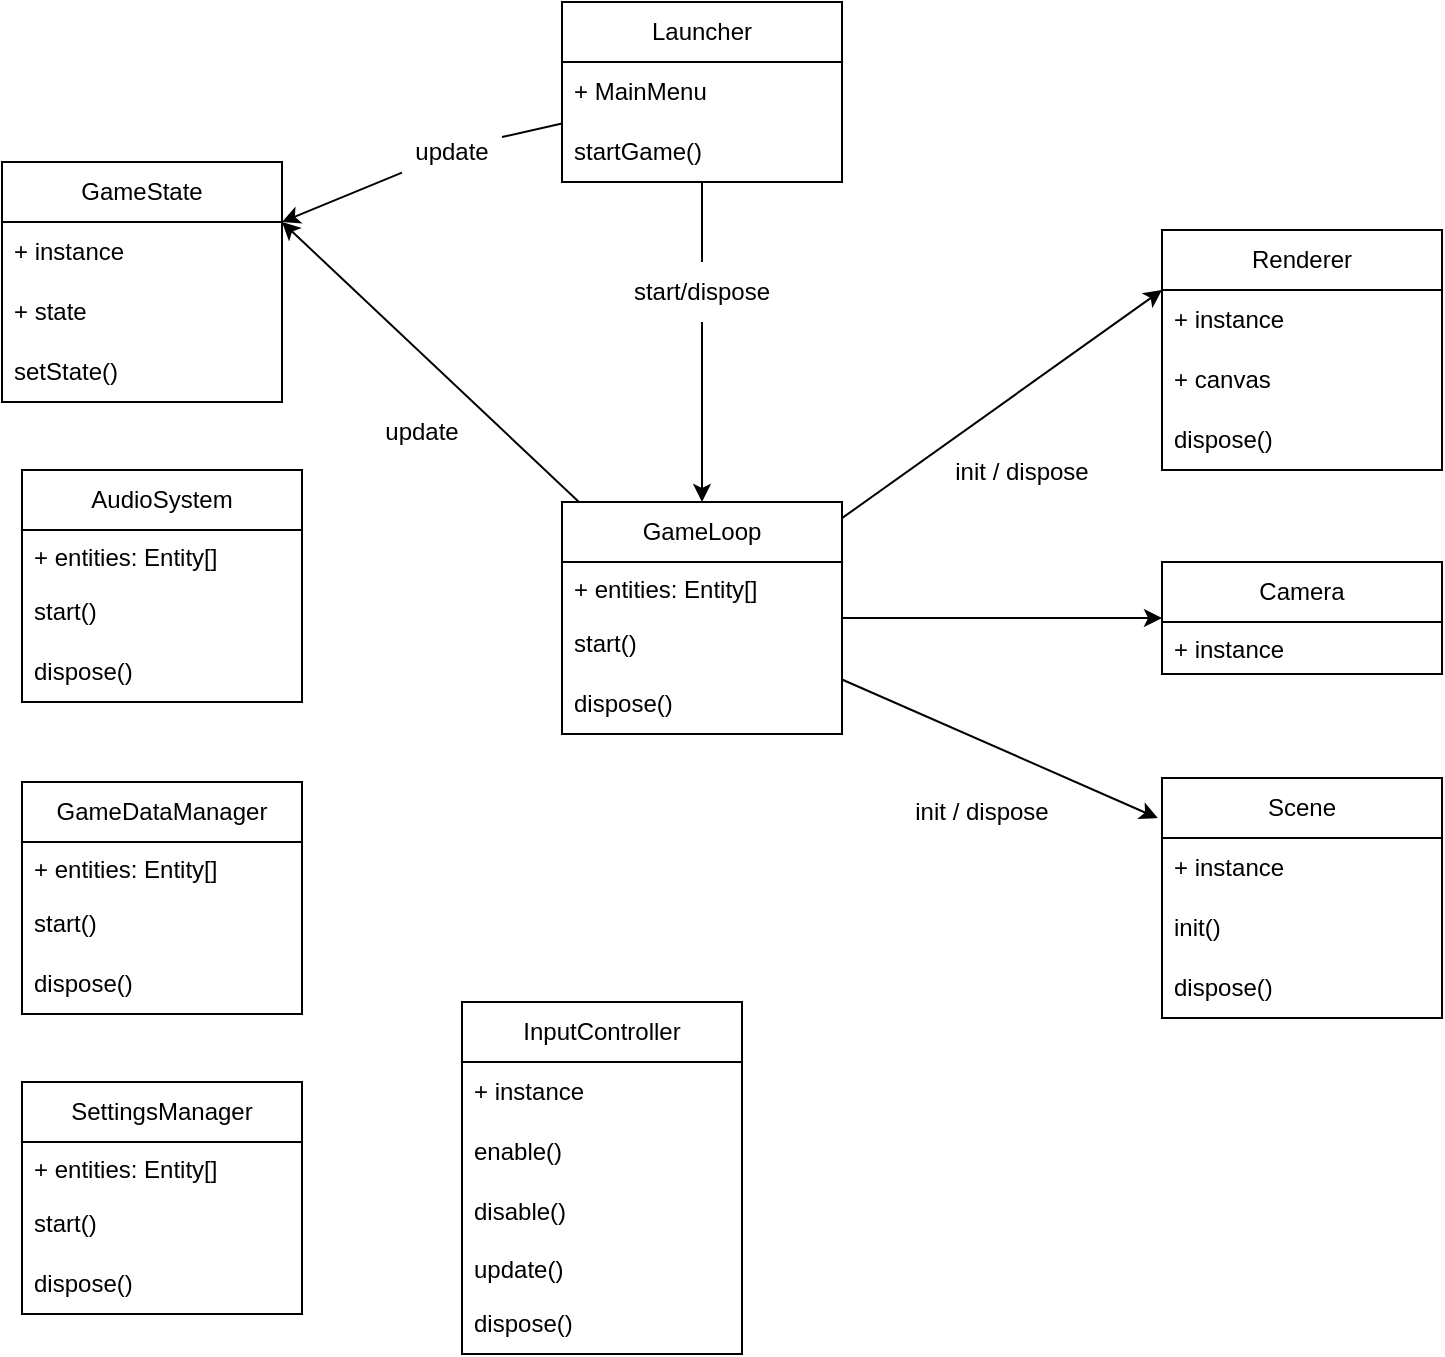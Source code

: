 <mxfile>
    <diagram id="bjC7a6pU_ownfl1sSNJc" name="Page-1">
        <mxGraphModel dx="855" dy="579" grid="1" gridSize="10" guides="1" tooltips="1" connect="1" arrows="1" fold="1" page="1" pageScale="1" pageWidth="827" pageHeight="1169" math="0" shadow="0">
            <root>
                <mxCell id="0"/>
                <mxCell id="1" parent="0"/>
                <mxCell id="6" value="Scene" style="swimlane;fontStyle=0;childLayout=stackLayout;horizontal=1;startSize=30;horizontalStack=0;resizeParent=1;resizeParentMax=0;resizeLast=0;collapsible=1;marginBottom=0;whiteSpace=wrap;html=1;" parent="1" vertex="1">
                    <mxGeometry x="610" y="408" width="140" height="120" as="geometry"/>
                </mxCell>
                <mxCell id="73" value="+ instance" style="text;strokeColor=none;fillColor=none;align=left;verticalAlign=middle;spacingLeft=4;spacingRight=4;overflow=hidden;points=[[0,0.5],[1,0.5]];portConstraint=eastwest;rotatable=0;whiteSpace=wrap;html=1;" parent="6" vertex="1">
                    <mxGeometry y="30" width="140" height="30" as="geometry"/>
                </mxCell>
                <mxCell id="84" value="init()" style="text;strokeColor=none;fillColor=none;align=left;verticalAlign=middle;spacingLeft=4;spacingRight=4;overflow=hidden;points=[[0,0.5],[1,0.5]];portConstraint=eastwest;rotatable=0;whiteSpace=wrap;html=1;" parent="6" vertex="1">
                    <mxGeometry y="60" width="140" height="30" as="geometry"/>
                </mxCell>
                <mxCell id="16" value="dispose()" style="text;strokeColor=none;fillColor=none;align=left;verticalAlign=middle;spacingLeft=4;spacingRight=4;overflow=hidden;points=[[0,0.5],[1,0.5]];portConstraint=eastwest;rotatable=0;whiteSpace=wrap;html=1;" parent="6" vertex="1">
                    <mxGeometry y="90" width="140" height="30" as="geometry"/>
                </mxCell>
                <mxCell id="11" value="Camera" style="swimlane;fontStyle=0;childLayout=stackLayout;horizontal=1;startSize=30;horizontalStack=0;resizeParent=1;resizeParentMax=0;resizeLast=0;collapsible=1;marginBottom=0;whiteSpace=wrap;html=1;" parent="1" vertex="1">
                    <mxGeometry x="610" y="300" width="140" height="56" as="geometry"/>
                </mxCell>
                <mxCell id="70" value="+ instance" style="text;strokeColor=none;fillColor=none;align=left;verticalAlign=top;spacingLeft=4;spacingRight=4;overflow=hidden;rotatable=0;points=[[0,0.5],[1,0.5]];portConstraint=eastwest;whiteSpace=wrap;html=1;" parent="11" vertex="1">
                    <mxGeometry y="30" width="140" height="26" as="geometry"/>
                </mxCell>
                <mxCell id="26" style="edgeStyle=none;html=1;entryX=1;entryY=0.25;entryDx=0;entryDy=0;startArrow=none;" parent="1" source="58" target="21" edge="1">
                    <mxGeometry relative="1" as="geometry">
                        <mxPoint x="180" y="150" as="targetPoint"/>
                    </mxGeometry>
                </mxCell>
                <mxCell id="37" style="edgeStyle=none;html=1;entryX=0.5;entryY=0;entryDx=0;entryDy=0;startArrow=none;" parent="1" source="56" target="27" edge="1">
                    <mxGeometry relative="1" as="geometry"/>
                </mxCell>
                <mxCell id="17" value="Launcher" style="swimlane;fontStyle=0;childLayout=stackLayout;horizontal=1;startSize=30;horizontalStack=0;resizeParent=1;resizeParentMax=0;resizeLast=0;collapsible=1;marginBottom=0;whiteSpace=wrap;html=1;" parent="1" vertex="1">
                    <mxGeometry x="310" y="20" width="140" height="90" as="geometry"/>
                </mxCell>
                <mxCell id="18" value="+ MainMenu" style="text;strokeColor=none;fillColor=none;align=left;verticalAlign=middle;spacingLeft=4;spacingRight=4;overflow=hidden;points=[[0,0.5],[1,0.5]];portConstraint=eastwest;rotatable=0;whiteSpace=wrap;html=1;" parent="17" vertex="1">
                    <mxGeometry y="30" width="140" height="30" as="geometry"/>
                </mxCell>
                <mxCell id="19" value="startGame()" style="text;strokeColor=none;fillColor=none;align=left;verticalAlign=middle;spacingLeft=4;spacingRight=4;overflow=hidden;points=[[0,0.5],[1,0.5]];portConstraint=eastwest;rotatable=0;whiteSpace=wrap;html=1;" parent="17" vertex="1">
                    <mxGeometry y="60" width="140" height="30" as="geometry"/>
                </mxCell>
                <mxCell id="21" value="GameState" style="swimlane;fontStyle=0;childLayout=stackLayout;horizontal=1;startSize=30;horizontalStack=0;resizeParent=1;resizeParentMax=0;resizeLast=0;collapsible=1;marginBottom=0;whiteSpace=wrap;html=1;" parent="1" vertex="1">
                    <mxGeometry x="30" y="100" width="140" height="120" as="geometry"/>
                </mxCell>
                <mxCell id="81" value="+ instance" style="text;strokeColor=none;fillColor=none;align=left;verticalAlign=middle;spacingLeft=4;spacingRight=4;overflow=hidden;points=[[0,0.5],[1,0.5]];portConstraint=eastwest;rotatable=0;whiteSpace=wrap;html=1;" parent="21" vertex="1">
                    <mxGeometry y="30" width="140" height="30" as="geometry"/>
                </mxCell>
                <mxCell id="36" value="+ state" style="text;strokeColor=none;fillColor=none;align=left;verticalAlign=middle;spacingLeft=4;spacingRight=4;overflow=hidden;points=[[0,0.5],[1,0.5]];portConstraint=eastwest;rotatable=0;whiteSpace=wrap;html=1;" parent="21" vertex="1">
                    <mxGeometry y="60" width="140" height="30" as="geometry"/>
                </mxCell>
                <mxCell id="25" value="setState()" style="text;strokeColor=none;fillColor=none;align=left;verticalAlign=middle;spacingLeft=4;spacingRight=4;overflow=hidden;points=[[0,0.5],[1,0.5]];portConstraint=eastwest;rotatable=0;whiteSpace=wrap;html=1;" parent="21" vertex="1">
                    <mxGeometry y="90" width="140" height="30" as="geometry"/>
                </mxCell>
                <mxCell id="89" style="edgeStyle=none;html=1;entryX=0;entryY=0.5;entryDx=0;entryDy=0;" edge="1" parent="1" source="27" target="11">
                    <mxGeometry relative="1" as="geometry">
                        <mxPoint x="510" y="230" as="targetPoint"/>
                    </mxGeometry>
                </mxCell>
                <mxCell id="104" style="edgeStyle=none;html=1;entryX=0;entryY=0.25;entryDx=0;entryDy=0;" edge="1" parent="1" source="27" target="92">
                    <mxGeometry relative="1" as="geometry"/>
                </mxCell>
                <mxCell id="106" style="edgeStyle=none;html=1;entryX=-0.015;entryY=0.167;entryDx=0;entryDy=0;entryPerimeter=0;" edge="1" parent="1" source="27" target="6">
                    <mxGeometry relative="1" as="geometry"/>
                </mxCell>
                <mxCell id="109" style="edgeStyle=none;html=1;entryX=1;entryY=0.25;entryDx=0;entryDy=0;" edge="1" parent="1" source="27" target="21">
                    <mxGeometry relative="1" as="geometry"/>
                </mxCell>
                <mxCell id="27" value="GameLoop" style="swimlane;fontStyle=0;childLayout=stackLayout;horizontal=1;startSize=30;horizontalStack=0;resizeParent=1;resizeParentMax=0;resizeLast=0;collapsible=1;marginBottom=0;whiteSpace=wrap;html=1;" parent="1" vertex="1">
                    <mxGeometry x="310" y="270" width="140" height="116" as="geometry"/>
                </mxCell>
                <mxCell id="43" value="+ entities: Entity[]" style="text;strokeColor=none;fillColor=none;align=left;verticalAlign=top;spacingLeft=4;spacingRight=4;overflow=hidden;rotatable=0;points=[[0,0.5],[1,0.5]];portConstraint=eastwest;whiteSpace=wrap;html=1;" parent="27" vertex="1">
                    <mxGeometry y="30" width="140" height="26" as="geometry"/>
                </mxCell>
                <mxCell id="29" value="start()" style="text;strokeColor=none;fillColor=none;align=left;verticalAlign=middle;spacingLeft=4;spacingRight=4;overflow=hidden;points=[[0,0.5],[1,0.5]];portConstraint=eastwest;rotatable=0;whiteSpace=wrap;html=1;" parent="27" vertex="1">
                    <mxGeometry y="56" width="140" height="30" as="geometry"/>
                </mxCell>
                <mxCell id="30" value="dispose()" style="text;strokeColor=none;fillColor=none;align=left;verticalAlign=middle;spacingLeft=4;spacingRight=4;overflow=hidden;points=[[0,0.5],[1,0.5]];portConstraint=eastwest;rotatable=0;whiteSpace=wrap;html=1;" parent="27" vertex="1">
                    <mxGeometry y="86" width="140" height="30" as="geometry"/>
                </mxCell>
                <mxCell id="33" value="InputController" style="swimlane;fontStyle=0;childLayout=stackLayout;horizontal=1;startSize=30;horizontalStack=0;resizeParent=1;resizeParentMax=0;resizeLast=0;collapsible=1;marginBottom=0;whiteSpace=wrap;html=1;" parent="1" vertex="1">
                    <mxGeometry x="260" y="520" width="140" height="176" as="geometry"/>
                </mxCell>
                <mxCell id="82" value="+ instance" style="text;strokeColor=none;fillColor=none;align=left;verticalAlign=middle;spacingLeft=4;spacingRight=4;overflow=hidden;points=[[0,0.5],[1,0.5]];portConstraint=eastwest;rotatable=0;whiteSpace=wrap;html=1;" parent="33" vertex="1">
                    <mxGeometry y="30" width="140" height="30" as="geometry"/>
                </mxCell>
                <mxCell id="38" value="enable()" style="text;strokeColor=none;fillColor=none;align=left;verticalAlign=middle;spacingLeft=4;spacingRight=4;overflow=hidden;points=[[0,0.5],[1,0.5]];portConstraint=eastwest;rotatable=0;whiteSpace=wrap;html=1;" parent="33" vertex="1">
                    <mxGeometry y="60" width="140" height="30" as="geometry"/>
                </mxCell>
                <mxCell id="39" value="disable()" style="text;strokeColor=none;fillColor=none;align=left;verticalAlign=middle;spacingLeft=4;spacingRight=4;overflow=hidden;points=[[0,0.5],[1,0.5]];portConstraint=eastwest;rotatable=0;whiteSpace=wrap;html=1;" parent="33" vertex="1">
                    <mxGeometry y="90" width="140" height="30" as="geometry"/>
                </mxCell>
                <mxCell id="40" value="update()" style="text;strokeColor=none;fillColor=none;align=left;verticalAlign=top;spacingLeft=4;spacingRight=4;overflow=hidden;rotatable=0;points=[[0,0.5],[1,0.5]];portConstraint=eastwest;whiteSpace=wrap;html=1;" parent="33" vertex="1">
                    <mxGeometry y="120" width="140" height="26" as="geometry"/>
                </mxCell>
                <mxCell id="34" value="dispose()" style="text;strokeColor=none;fillColor=none;align=left;verticalAlign=middle;spacingLeft=4;spacingRight=4;overflow=hidden;points=[[0,0.5],[1,0.5]];portConstraint=eastwest;rotatable=0;whiteSpace=wrap;html=1;" parent="33" vertex="1">
                    <mxGeometry y="146" width="140" height="30" as="geometry"/>
                </mxCell>
                <mxCell id="44" value="AudioSystem" style="swimlane;fontStyle=0;childLayout=stackLayout;horizontal=1;startSize=30;horizontalStack=0;resizeParent=1;resizeParentMax=0;resizeLast=0;collapsible=1;marginBottom=0;whiteSpace=wrap;html=1;" parent="1" vertex="1">
                    <mxGeometry x="40" y="254" width="140" height="116" as="geometry"/>
                </mxCell>
                <mxCell id="45" value="+ entities: Entity[]" style="text;strokeColor=none;fillColor=none;align=left;verticalAlign=top;spacingLeft=4;spacingRight=4;overflow=hidden;rotatable=0;points=[[0,0.5],[1,0.5]];portConstraint=eastwest;whiteSpace=wrap;html=1;" parent="44" vertex="1">
                    <mxGeometry y="30" width="140" height="26" as="geometry"/>
                </mxCell>
                <mxCell id="46" value="start()" style="text;strokeColor=none;fillColor=none;align=left;verticalAlign=middle;spacingLeft=4;spacingRight=4;overflow=hidden;points=[[0,0.5],[1,0.5]];portConstraint=eastwest;rotatable=0;whiteSpace=wrap;html=1;" parent="44" vertex="1">
                    <mxGeometry y="56" width="140" height="30" as="geometry"/>
                </mxCell>
                <mxCell id="47" value="dispose()" style="text;strokeColor=none;fillColor=none;align=left;verticalAlign=middle;spacingLeft=4;spacingRight=4;overflow=hidden;points=[[0,0.5],[1,0.5]];portConstraint=eastwest;rotatable=0;whiteSpace=wrap;html=1;" parent="44" vertex="1">
                    <mxGeometry y="86" width="140" height="30" as="geometry"/>
                </mxCell>
                <mxCell id="48" value="GameDataManager" style="swimlane;fontStyle=0;childLayout=stackLayout;horizontal=1;startSize=30;horizontalStack=0;resizeParent=1;resizeParentMax=0;resizeLast=0;collapsible=1;marginBottom=0;whiteSpace=wrap;html=1;" parent="1" vertex="1">
                    <mxGeometry x="40" y="410" width="140" height="116" as="geometry"/>
                </mxCell>
                <mxCell id="49" value="+ entities: Entity[]" style="text;strokeColor=none;fillColor=none;align=left;verticalAlign=top;spacingLeft=4;spacingRight=4;overflow=hidden;rotatable=0;points=[[0,0.5],[1,0.5]];portConstraint=eastwest;whiteSpace=wrap;html=1;" parent="48" vertex="1">
                    <mxGeometry y="30" width="140" height="26" as="geometry"/>
                </mxCell>
                <mxCell id="50" value="start()" style="text;strokeColor=none;fillColor=none;align=left;verticalAlign=middle;spacingLeft=4;spacingRight=4;overflow=hidden;points=[[0,0.5],[1,0.5]];portConstraint=eastwest;rotatable=0;whiteSpace=wrap;html=1;" parent="48" vertex="1">
                    <mxGeometry y="56" width="140" height="30" as="geometry"/>
                </mxCell>
                <mxCell id="51" value="dispose()" style="text;strokeColor=none;fillColor=none;align=left;verticalAlign=middle;spacingLeft=4;spacingRight=4;overflow=hidden;points=[[0,0.5],[1,0.5]];portConstraint=eastwest;rotatable=0;whiteSpace=wrap;html=1;" parent="48" vertex="1">
                    <mxGeometry y="86" width="140" height="30" as="geometry"/>
                </mxCell>
                <mxCell id="52" value="SettingsManager" style="swimlane;fontStyle=0;childLayout=stackLayout;horizontal=1;startSize=30;horizontalStack=0;resizeParent=1;resizeParentMax=0;resizeLast=0;collapsible=1;marginBottom=0;whiteSpace=wrap;html=1;" parent="1" vertex="1">
                    <mxGeometry x="40" y="560" width="140" height="116" as="geometry"/>
                </mxCell>
                <mxCell id="53" value="+ entities: Entity[]" style="text;strokeColor=none;fillColor=none;align=left;verticalAlign=top;spacingLeft=4;spacingRight=4;overflow=hidden;rotatable=0;points=[[0,0.5],[1,0.5]];portConstraint=eastwest;whiteSpace=wrap;html=1;" parent="52" vertex="1">
                    <mxGeometry y="30" width="140" height="26" as="geometry"/>
                </mxCell>
                <mxCell id="54" value="start()" style="text;strokeColor=none;fillColor=none;align=left;verticalAlign=middle;spacingLeft=4;spacingRight=4;overflow=hidden;points=[[0,0.5],[1,0.5]];portConstraint=eastwest;rotatable=0;whiteSpace=wrap;html=1;" parent="52" vertex="1">
                    <mxGeometry y="56" width="140" height="30" as="geometry"/>
                </mxCell>
                <mxCell id="55" value="dispose()" style="text;strokeColor=none;fillColor=none;align=left;verticalAlign=middle;spacingLeft=4;spacingRight=4;overflow=hidden;points=[[0,0.5],[1,0.5]];portConstraint=eastwest;rotatable=0;whiteSpace=wrap;html=1;" parent="52" vertex="1">
                    <mxGeometry y="86" width="140" height="30" as="geometry"/>
                </mxCell>
                <mxCell id="59" value="" style="edgeStyle=none;html=1;entryX=1;entryY=0.25;entryDx=0;entryDy=0;endArrow=none;" parent="1" source="17" target="58" edge="1">
                    <mxGeometry relative="1" as="geometry">
                        <mxPoint x="310" y="84.167" as="sourcePoint"/>
                        <mxPoint x="170" y="122.5" as="targetPoint"/>
                    </mxGeometry>
                </mxCell>
                <mxCell id="58" value="update" style="text;html=1;strokeColor=none;fillColor=none;align=center;verticalAlign=middle;whiteSpace=wrap;rounded=0;" parent="1" vertex="1">
                    <mxGeometry x="230" y="80" width="50" height="30" as="geometry"/>
                </mxCell>
                <mxCell id="60" value="" style="edgeStyle=none;html=1;entryX=0.5;entryY=0;entryDx=0;entryDy=0;endArrow=none;" parent="1" source="17" target="56" edge="1">
                    <mxGeometry relative="1" as="geometry">
                        <mxPoint x="380" y="110" as="sourcePoint"/>
                        <mxPoint x="380" y="195" as="targetPoint"/>
                    </mxGeometry>
                </mxCell>
                <mxCell id="56" value="start/dispose" style="text;html=1;strokeColor=none;fillColor=none;align=center;verticalAlign=middle;whiteSpace=wrap;rounded=0;" parent="1" vertex="1">
                    <mxGeometry x="335" y="150" width="90" height="30" as="geometry"/>
                </mxCell>
                <mxCell id="92" value="Renderer" style="swimlane;fontStyle=0;childLayout=stackLayout;horizontal=1;startSize=30;horizontalStack=0;resizeParent=1;resizeParentMax=0;resizeLast=0;collapsible=1;marginBottom=0;whiteSpace=wrap;html=1;" vertex="1" parent="1">
                    <mxGeometry x="610" y="134" width="140" height="120" as="geometry"/>
                </mxCell>
                <mxCell id="108" value="+ instance" style="text;strokeColor=none;fillColor=none;align=left;verticalAlign=middle;spacingLeft=4;spacingRight=4;overflow=hidden;points=[[0,0.5],[1,0.5]];portConstraint=eastwest;rotatable=0;whiteSpace=wrap;html=1;" vertex="1" parent="92">
                    <mxGeometry y="30" width="140" height="30" as="geometry"/>
                </mxCell>
                <mxCell id="93" value="+ canvas" style="text;strokeColor=none;fillColor=none;align=left;verticalAlign=middle;spacingLeft=4;spacingRight=4;overflow=hidden;points=[[0,0.5],[1,0.5]];portConstraint=eastwest;rotatable=0;whiteSpace=wrap;html=1;" vertex="1" parent="92">
                    <mxGeometry y="60" width="140" height="30" as="geometry"/>
                </mxCell>
                <mxCell id="95" value="dispose()" style="text;strokeColor=none;fillColor=none;align=left;verticalAlign=middle;spacingLeft=4;spacingRight=4;overflow=hidden;points=[[0,0.5],[1,0.5]];portConstraint=eastwest;rotatable=0;whiteSpace=wrap;html=1;" vertex="1" parent="92">
                    <mxGeometry y="90" width="140" height="30" as="geometry"/>
                </mxCell>
                <mxCell id="105" value="init / dispose" style="text;html=1;strokeColor=none;fillColor=none;align=center;verticalAlign=middle;whiteSpace=wrap;rounded=0;" vertex="1" parent="1">
                    <mxGeometry x="500" y="240" width="80" height="30" as="geometry"/>
                </mxCell>
                <mxCell id="107" value="init / dispose" style="text;html=1;strokeColor=none;fillColor=none;align=center;verticalAlign=middle;whiteSpace=wrap;rounded=0;" vertex="1" parent="1">
                    <mxGeometry x="480" y="410" width="80" height="30" as="geometry"/>
                </mxCell>
                <mxCell id="110" value="update" style="text;html=1;strokeColor=none;fillColor=none;align=center;verticalAlign=middle;whiteSpace=wrap;rounded=0;" vertex="1" parent="1">
                    <mxGeometry x="200" y="220" width="80" height="30" as="geometry"/>
                </mxCell>
            </root>
        </mxGraphModel>
    </diagram>
</mxfile>